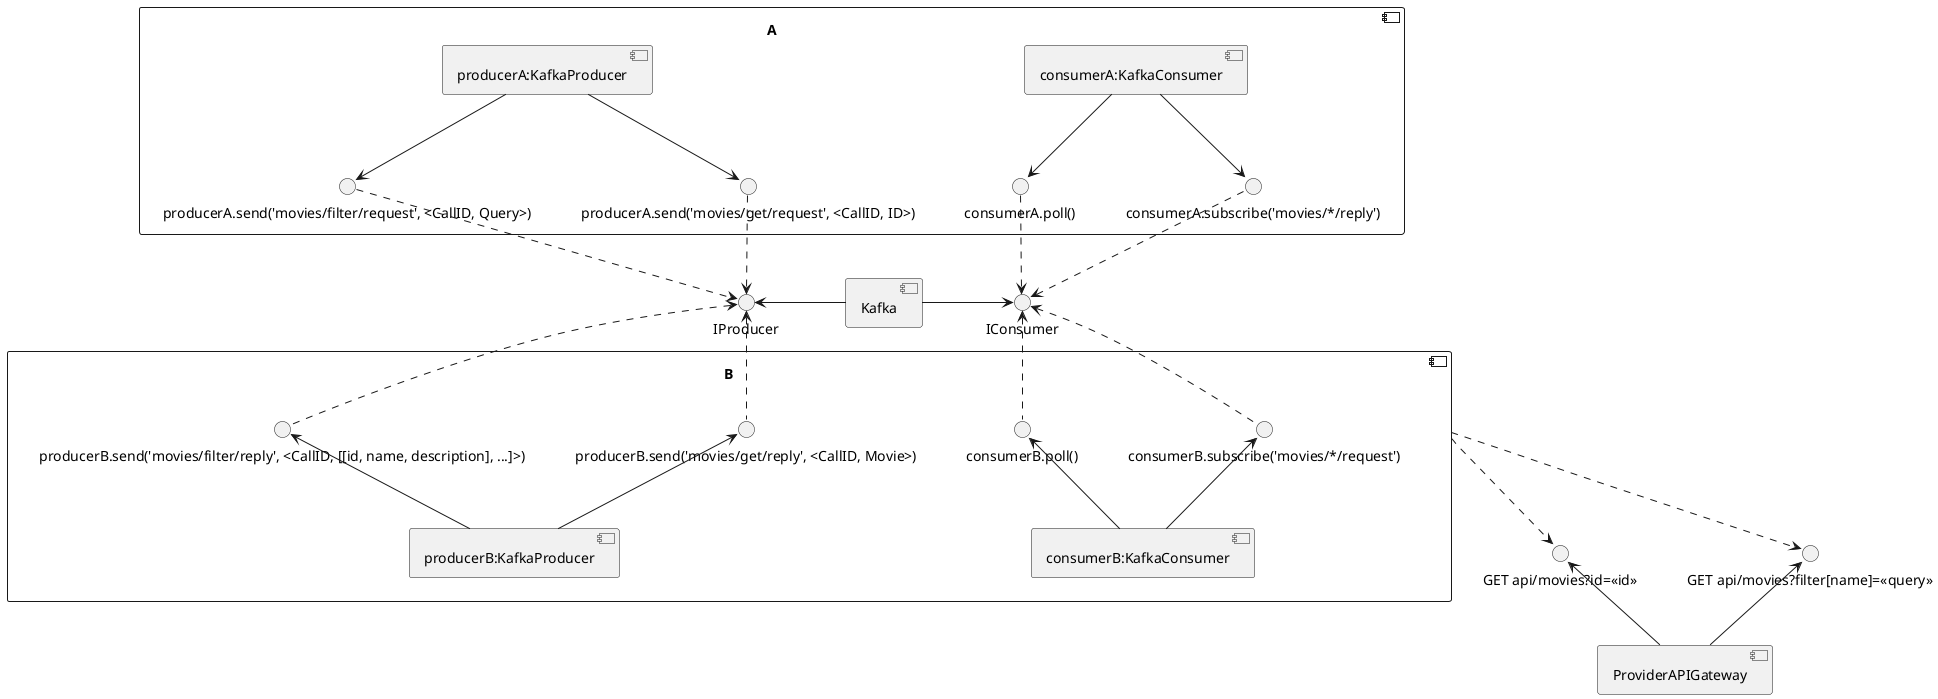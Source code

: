 @startuml

skinparam monochrome true

!$MB = "Kafka"
!$obj = "api/movies"
!$gtM = "GET"
!$IFilterREST = $gtM+" "+$obj+"?filter[name]=<<query>>"
!$IGetREST = $gtM+" "+$obj+"?id=<<id>>"

!$name = "A"
component "$name" {
  !$Class = ":KafkaProducer"
  !$Obj = "producer"+$name
  !$Cmp = $Obj+$Class
  component "$Cmp" as AProd
  interface "$Obj.send('movies/filter/request', <CallID, Query>)" as ASnFl
  interface "$Obj.send('movies/get/request', <CallID, ID>)" as ASnGt
  AProd -down-> ASnFl
  AProd -down-> ASnGt
  !$Class = ":KafkaConsumer"
  !$Obj = "consumer"+$name
  !$Cmp = $Obj+$Class
  component "$Cmp" as ACons
  interface "$Obj.poll()" as APl
  interface "$Obj.subscribe('movies/*/reply')" as ASub
  ACons -down-> APl
  ACons -down-> ASub
}

!$name = "B"
component "$name" {
  !$Class = ":KafkaProducer"
  !$Obj = "producer"+$name
  !$Cmp = $Obj+$Class
  component "$Cmp" as BProd
  interface "$Obj.send('movies/filter/reply', <CallID, [[id, name, description], ...]>)" as BSnFl
  interface "$Obj.send('movies/get/reply', <CallID, Movie>)" as BSnGt
  BProd -up-> BSnFl
  BProd -up-> BSnGt
  !$Class = ":KafkaConsumer"
  !$Obj = "consumer"+$name
  !$Cmp = $Obj+$Class
  component "$Cmp" as BCons
  interface "$Obj.poll()" as BPl
  interface "$Obj.subscribe('movies/*/request')" as BSub
  BCons -up-> BPl
  BCons -up-> BSub
}

component "$MB" as MB
interface "IProducer" as IProd
interface "IConsumer" as ICons
MB -left-> IProd
MB -right-> ICons

ASnFl .down.> IProd
ASnGt .down.> IProd
APl .down.> ICons
ASub .down.> ICons

BSnFl .up.> IProd
BSnGt .up.> IProd
BPl .up.> ICons
BSub .up.> ICons

component "ProviderAPIGateway" as Prov
interface "$IFilterREST" as IFlR
interface "$IGetREST" as IGtR
Prov -up-> IFlR
Prov -up-> IGtR

B .down.> IFlR
B .down.> IGtR

@enduml
